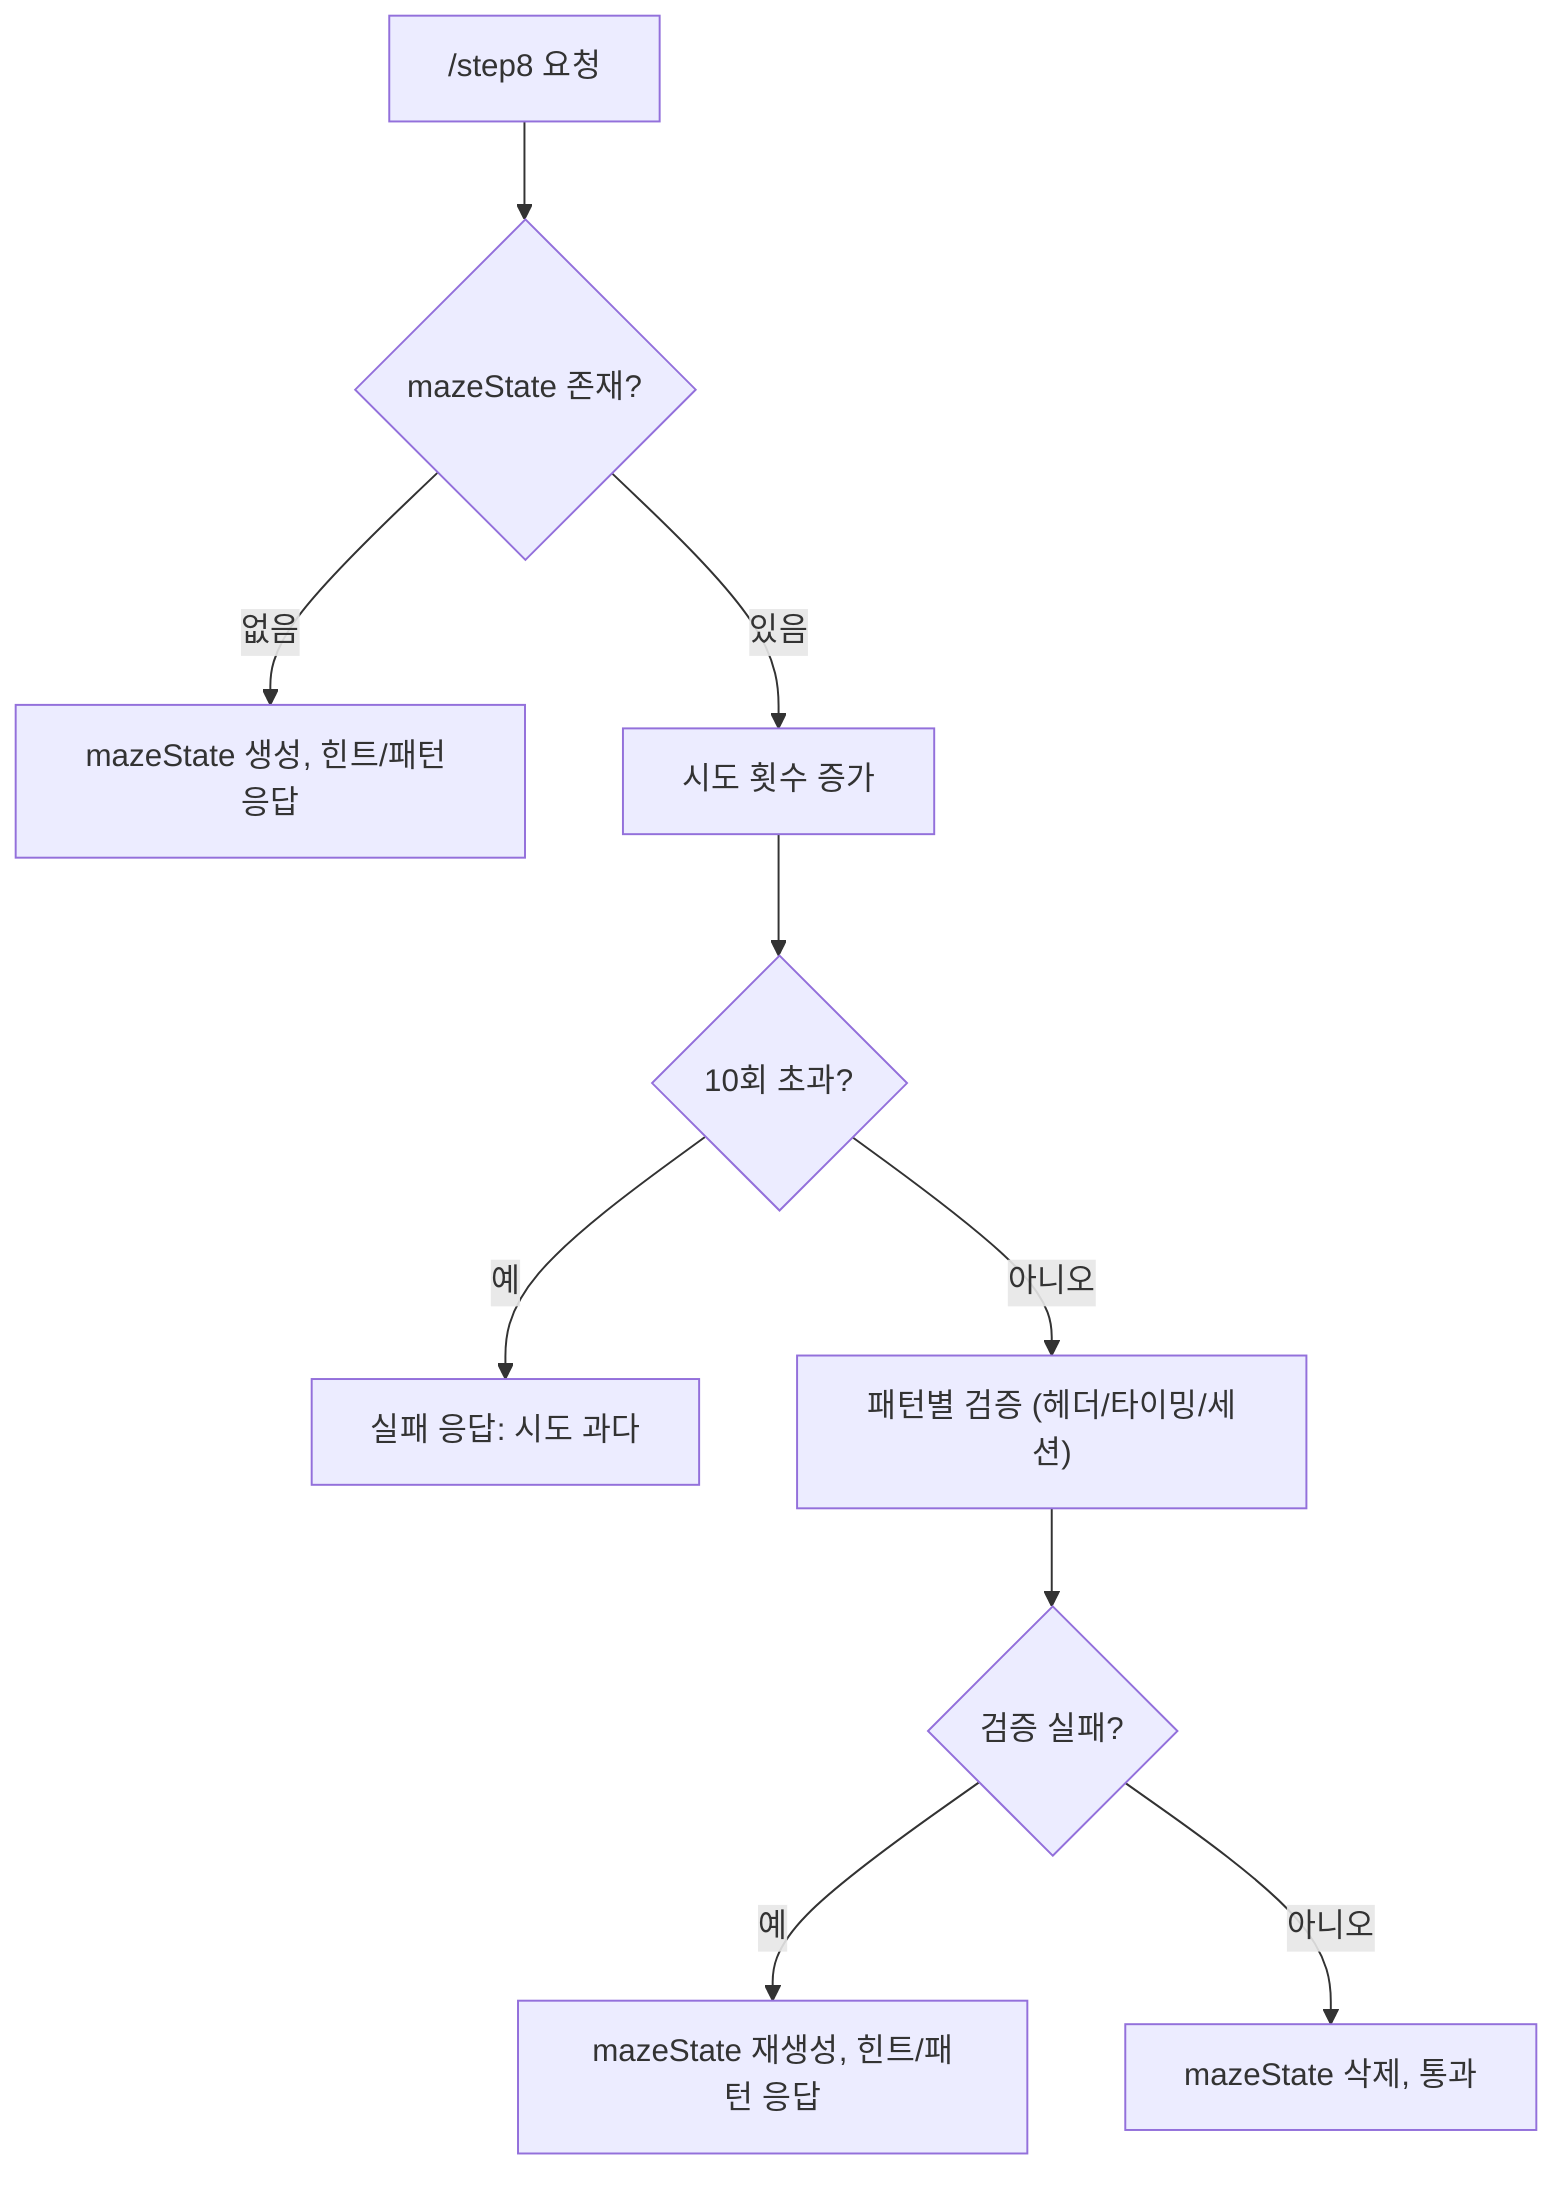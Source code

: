 flowchart TD
  A["/step8 요청"] --> B{"mazeState 존재?"}
  B -- 없음 --> C["mazeState 생성, 힌트/패턴 응답"]
  B -- 있음 --> D["시도 횟수 증가"]
  D --> E{"10회 초과?"}
  E -- 예 --> F["실패 응답: 시도 과다"]
  E -- 아니오 --> G["패턴별 검증 (헤더/타이밍/세션)"]
  G --> H{"검증 실패?"}
  H -- 예 --> I["mazeState 재생성, 힌트/패턴 응답"]
  H -- 아니오 --> J["mazeState 삭제, 통과"]